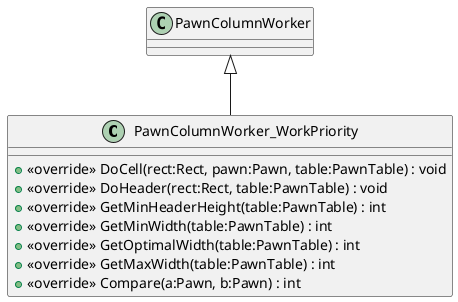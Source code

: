 @startuml
class PawnColumnWorker_WorkPriority {
    + <<override>> DoCell(rect:Rect, pawn:Pawn, table:PawnTable) : void
    + <<override>> DoHeader(rect:Rect, table:PawnTable) : void
    + <<override>> GetMinHeaderHeight(table:PawnTable) : int
    + <<override>> GetMinWidth(table:PawnTable) : int
    + <<override>> GetOptimalWidth(table:PawnTable) : int
    + <<override>> GetMaxWidth(table:PawnTable) : int
    + <<override>> Compare(a:Pawn, b:Pawn) : int
}
PawnColumnWorker <|-- PawnColumnWorker_WorkPriority
@enduml
